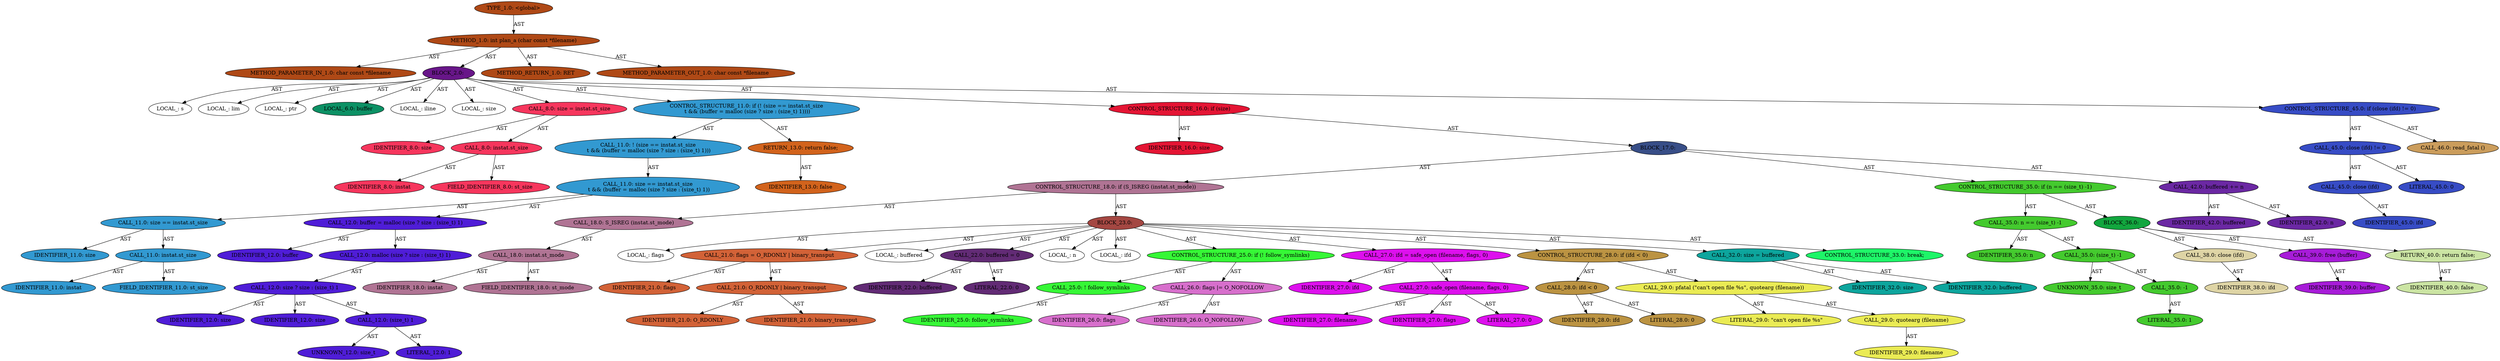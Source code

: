 // Combined AST
digraph {
	1000102 [label="METHOD_1.0: int plan_a (char const *filename)" fillcolor="#AF4916" style=filled]
	1000103 [label="METHOD_PARAMETER_IN_1.0: char const *filename" fillcolor="#AF4916" style=filled]
	1000104 [label="BLOCK_2.0: " fillcolor="#681689" style=filled]
	1000105 [label="LOCAL_: s" fillcolor=white style=filled]
	1000106 [label="LOCAL_: lim" fillcolor=white style=filled]
	1000107 [label="LOCAL_: ptr" fillcolor=white style=filled]
	1000108 [label="LOCAL_6.0: buffer" fillcolor="#0C9165" style=filled]
	1000109 [label="LOCAL_: iline" fillcolor=white style=filled]
	1000110 [label="LOCAL_: size" fillcolor=white style=filled]
	1000111 [label="CALL_8.0: size = instat.st_size" fillcolor="#F6365D" style=filled]
	1000112 [label="IDENTIFIER_8.0: size" fillcolor="#F6365D" style=filled]
	1000113 [label="CALL_8.0: instat.st_size" fillcolor="#F6365D" style=filled]
	1000114 [label="IDENTIFIER_8.0: instat" fillcolor="#F6365D" style=filled]
	1000115 [label="FIELD_IDENTIFIER_8.0: st_size" fillcolor="#F6365D" style=filled]
	1000116 [label="CONTROL_STRUCTURE_11.0: if (! (size == instat.st_size\n \t && (buffer = malloc (size ? size : (size_t) 1))))" fillcolor="#3299D1" style=filled]
	1000117 [label="CALL_11.0: ! (size == instat.st_size\n \t && (buffer = malloc (size ? size : (size_t) 1)))" fillcolor="#3299D1" style=filled]
	1000118 [label="CALL_11.0: size == instat.st_size\n \t && (buffer = malloc (size ? size : (size_t) 1))" fillcolor="#3299D1" style=filled]
	1000119 [label="CALL_11.0: size == instat.st_size" fillcolor="#3299D1" style=filled]
	1000120 [label="IDENTIFIER_11.0: size" fillcolor="#3299D1" style=filled]
	1000121 [label="CALL_11.0: instat.st_size" fillcolor="#3299D1" style=filled]
	1000122 [label="IDENTIFIER_11.0: instat" fillcolor="#3299D1" style=filled]
	1000123 [label="FIELD_IDENTIFIER_11.0: st_size" fillcolor="#3299D1" style=filled]
	1000124 [label="CALL_12.0: buffer = malloc (size ? size : (size_t) 1)" fillcolor="#4F1DD7" style=filled]
	1000125 [label="IDENTIFIER_12.0: buffer" fillcolor="#4F1DD7" style=filled]
	1000126 [label="CALL_12.0: malloc (size ? size : (size_t) 1)" fillcolor="#4F1DD7" style=filled]
	1000127 [label="CALL_12.0: size ? size : (size_t) 1" fillcolor="#4F1DD7" style=filled]
	1000128 [label="IDENTIFIER_12.0: size" fillcolor="#4F1DD7" style=filled]
	1000129 [label="IDENTIFIER_12.0: size" fillcolor="#4F1DD7" style=filled]
	1000130 [label="CALL_12.0: (size_t) 1" fillcolor="#4F1DD7" style=filled]
	1000131 [label="UNKNOWN_12.0: size_t" fillcolor="#4F1DD7" style=filled]
	1000132 [label="LITERAL_12.0: 1" fillcolor="#4F1DD7" style=filled]
	1000133 [label="RETURN_13.0: return false;" fillcolor="#D2631C" style=filled]
	1000134 [label="IDENTIFIER_13.0: false" fillcolor="#D2631C" style=filled]
	1000135 [label="CONTROL_STRUCTURE_16.0: if (size)" fillcolor="#E41534" style=filled]
	1000136 [label="IDENTIFIER_16.0: size" fillcolor="#E41534" style=filled]
	1000137 [label="BLOCK_17.0: " fillcolor="#384E87" style=filled]
	1000138 [label="CONTROL_STRUCTURE_18.0: if (S_ISREG (instat.st_mode))" fillcolor="#B07494" style=filled]
	1000139 [label="CALL_18.0: S_ISREG (instat.st_mode)" fillcolor="#B07494" style=filled]
	1000140 [label="CALL_18.0: instat.st_mode" fillcolor="#B07494" style=filled]
	1000141 [label="IDENTIFIER_18.0: instat" fillcolor="#B07494" style=filled]
	1000142 [label="FIELD_IDENTIFIER_18.0: st_mode" fillcolor="#B07494" style=filled]
	1000143 [label="BLOCK_23.0: " fillcolor="#A44742" style=filled]
	1000144 [label="LOCAL_: flags" fillcolor=white style=filled]
	1000145 [label="CALL_21.0: flags = O_RDONLY | binary_transput" fillcolor="#D26237" style=filled]
	1000146 [label="IDENTIFIER_21.0: flags" fillcolor="#D26237" style=filled]
	1000147 [label="CALL_21.0: O_RDONLY | binary_transput" fillcolor="#D26237" style=filled]
	1000148 [label="IDENTIFIER_21.0: O_RDONLY" fillcolor="#D26237" style=filled]
	1000149 [label="IDENTIFIER_21.0: binary_transput" fillcolor="#D26237" style=filled]
	1000150 [label="LOCAL_: buffered" fillcolor=white style=filled]
	1000151 [label="CALL_22.0: buffered = 0" fillcolor="#622B75" style=filled]
	1000152 [label="IDENTIFIER_22.0: buffered" fillcolor="#622B75" style=filled]
	1000153 [label="LITERAL_22.0: 0" fillcolor="#622B75" style=filled]
	1000154 [label="LOCAL_: n" fillcolor=white style=filled]
	1000155 [label="LOCAL_: ifd" fillcolor=white style=filled]
	1000156 [label="CONTROL_STRUCTURE_25.0: if (! follow_symlinks)" fillcolor="#36F736" style=filled]
	1000157 [label="CALL_25.0: ! follow_symlinks" fillcolor="#36F736" style=filled]
	1000158 [label="IDENTIFIER_25.0: follow_symlinks" fillcolor="#36F736" style=filled]
	1000159 [label="CALL_26.0: flags |= O_NOFOLLOW" fillcolor="#D76FCC" style=filled]
	1000160 [label="IDENTIFIER_26.0: flags" fillcolor="#D76FCC" style=filled]
	1000161 [label="IDENTIFIER_26.0: O_NOFOLLOW" fillcolor="#D76FCC" style=filled]
	1000162 [label="CALL_27.0: ifd = safe_open (filename, flags, 0)" fillcolor="#DD10ED" style=filled]
	1000163 [label="IDENTIFIER_27.0: ifd" fillcolor="#DD10ED" style=filled]
	1000164 [label="CALL_27.0: safe_open (filename, flags, 0)" fillcolor="#DD10ED" style=filled]
	1000165 [label="IDENTIFIER_27.0: filename" fillcolor="#DD10ED" style=filled]
	1000166 [label="IDENTIFIER_27.0: flags" fillcolor="#DD10ED" style=filled]
	1000167 [label="LITERAL_27.0: 0" fillcolor="#DD10ED" style=filled]
	1000168 [label="CONTROL_STRUCTURE_28.0: if (ifd < 0)" fillcolor="#BB9342" style=filled]
	1000169 [label="CALL_28.0: ifd < 0" fillcolor="#BB9342" style=filled]
	1000170 [label="IDENTIFIER_28.0: ifd" fillcolor="#BB9342" style=filled]
	1000171 [label="LITERAL_28.0: 0" fillcolor="#BB9342" style=filled]
	1000172 [label="CALL_29.0: pfatal (\"can't open file %s\", quotearg (filename))" fillcolor="#EAEB54" style=filled]
	1000173 [label="LITERAL_29.0: \"can't open file %s\"" fillcolor="#EAEB54" style=filled]
	1000174 [label="CALL_29.0: quotearg (filename)" fillcolor="#EAEB54" style=filled]
	1000175 [label="IDENTIFIER_29.0: filename" fillcolor="#EAEB54" style=filled]
	1000176 [label="CALL_32.0: size = buffered" fillcolor="#0DA59D" style=filled]
	1000177 [label="IDENTIFIER_32.0: size" fillcolor="#0DA59D" style=filled]
	1000178 [label="IDENTIFIER_32.0: buffered" fillcolor="#0DA59D" style=filled]
	1000179 [label="CONTROL_STRUCTURE_33.0: break;" fillcolor="#1EF568" style=filled]
	1000180 [label="CONTROL_STRUCTURE_35.0: if (n == (size_t) -1)" fillcolor="#44CA2E" style=filled]
	1000181 [label="CALL_35.0: n == (size_t) -1" fillcolor="#44CA2E" style=filled]
	1000182 [label="IDENTIFIER_35.0: n" fillcolor="#44CA2E" style=filled]
	1000183 [label="CALL_35.0: (size_t) -1" fillcolor="#44CA2E" style=filled]
	1000184 [label="UNKNOWN_35.0: size_t" fillcolor="#44CA2E" style=filled]
	1000185 [label="CALL_35.0: -1" fillcolor="#44CA2E" style=filled]
	1000186 [label="LITERAL_35.0: 1" fillcolor="#44CA2E" style=filled]
	1000187 [label="BLOCK_36.0: " fillcolor="#12A63E" style=filled]
	1000188 [label="CALL_38.0: close (ifd)" fillcolor="#DED4A5" style=filled]
	1000189 [label="IDENTIFIER_38.0: ifd" fillcolor="#DED4A5" style=filled]
	1000190 [label="CALL_39.0: free (buffer)" fillcolor="#A71CD8" style=filled]
	1000191 [label="IDENTIFIER_39.0: buffer" fillcolor="#A71CD8" style=filled]
	1000192 [label="RETURN_40.0: return false;" fillcolor="#CBE4A3" style=filled]
	1000193 [label="IDENTIFIER_40.0: false" fillcolor="#CBE4A3" style=filled]
	1000194 [label="CALL_42.0: buffered += n" fillcolor="#6B28A3" style=filled]
	1000195 [label="IDENTIFIER_42.0: buffered" fillcolor="#6B28A3" style=filled]
	1000196 [label="IDENTIFIER_42.0: n" fillcolor="#6B28A3" style=filled]
	1000197 [label="CONTROL_STRUCTURE_45.0: if (close (ifd) != 0)" fillcolor="#374CC5" style=filled]
	1000198 [label="CALL_45.0: close (ifd) != 0" fillcolor="#374CC5" style=filled]
	1000199 [label="CALL_45.0: close (ifd)" fillcolor="#374CC5" style=filled]
	1000200 [label="IDENTIFIER_45.0: ifd" fillcolor="#374CC5" style=filled]
	1000201 [label="LITERAL_45.0: 0" fillcolor="#374CC5" style=filled]
	1000202 [label="CALL_46.0: read_fatal ()" fillcolor="#CB9D5C" style=filled]
	1000203 [label="METHOD_RETURN_1.0: RET" fillcolor="#AF4916" style=filled]
	1000314 [label="METHOD_PARAMETER_OUT_1.0: char const *filename" fillcolor="#AF4916" style=filled]
	"1000100_1000102" [label="TYPE_1.0: <global>" fillcolor="#AF4916" style=filled]
	"1000100_1000102" -> 1000102 [label=AST color=black penwidth=1 style=solid]
	1000102 -> 1000103 [label=AST color=black penwidth=1 style=solid]
	1000102 -> 1000104 [label=AST color=black penwidth=1 style=solid]
	1000102 -> 1000203 [label=AST color=black penwidth=1 style=solid]
	1000102 -> 1000314 [label=AST color=black penwidth=1 style=solid]
	1000116 -> 1000133 [label=AST color=black penwidth=1 style=solid]
	1000187 -> 1000192 [label=AST color=black penwidth=1 style=solid]
	1000147 -> 1000149 [label=AST color=black penwidth=1 style=solid]
	1000169 -> 1000170 [label=AST color=black penwidth=1 style=solid]
	1000159 -> 1000161 [label=AST color=black penwidth=1 style=solid]
	1000188 -> 1000189 [label=AST color=black penwidth=1 style=solid]
	1000164 -> 1000165 [label=AST color=black penwidth=1 style=solid]
	1000172 -> 1000173 [label=AST color=black penwidth=1 style=solid]
	1000151 -> 1000153 [label=AST color=black penwidth=1 style=solid]
	1000135 -> 1000136 [label=AST color=black penwidth=1 style=solid]
	1000119 -> 1000120 [label=AST color=black penwidth=1 style=solid]
	1000198 -> 1000201 [label=AST color=black penwidth=1 style=solid]
	1000130 -> 1000132 [label=AST color=black penwidth=1 style=solid]
	1000190 -> 1000191 [label=AST color=black penwidth=1 style=solid]
	1000194 -> 1000196 [label=AST color=black penwidth=1 style=solid]
	1000121 -> 1000122 [label=AST color=black penwidth=1 style=solid]
	1000176 -> 1000178 [label=AST color=black penwidth=1 style=solid]
	1000124 -> 1000125 [label=AST color=black penwidth=1 style=solid]
	1000145 -> 1000146 [label=AST color=black penwidth=1 style=solid]
	1000147 -> 1000148 [label=AST color=black penwidth=1 style=solid]
	1000127 -> 1000129 [label=AST color=black penwidth=1 style=solid]
	1000185 -> 1000186 [label=AST color=black penwidth=1 style=solid]
	1000151 -> 1000152 [label=AST color=black penwidth=1 style=solid]
	1000157 -> 1000158 [label=AST color=black penwidth=1 style=solid]
	1000111 -> 1000112 [label=AST color=black penwidth=1 style=solid]
	1000164 -> 1000166 [label=AST color=black penwidth=1 style=solid]
	1000199 -> 1000200 [label=AST color=black penwidth=1 style=solid]
	1000174 -> 1000175 [label=AST color=black penwidth=1 style=solid]
	1000159 -> 1000160 [label=AST color=black penwidth=1 style=solid]
	1000176 -> 1000177 [label=AST color=black penwidth=1 style=solid]
	1000162 -> 1000163 [label=AST color=black penwidth=1 style=solid]
	1000194 -> 1000195 [label=AST color=black penwidth=1 style=solid]
	1000127 -> 1000128 [label=AST color=black penwidth=1 style=solid]
	1000140 -> 1000141 [label=AST color=black penwidth=1 style=solid]
	1000197 -> 1000202 [label=AST color=black penwidth=1 style=solid]
	1000113 -> 1000114 [label=AST color=black penwidth=1 style=solid]
	1000181 -> 1000182 [label=AST color=black penwidth=1 style=solid]
	1000169 -> 1000171 [label=AST color=black penwidth=1 style=solid]
	1000164 -> 1000167 [label=AST color=black penwidth=1 style=solid]
	1000133 -> 1000134 [label=AST color=black penwidth=1 style=solid]
	1000192 -> 1000193 [label=AST color=black penwidth=1 style=solid]
	1000104 -> 1000105 [label=AST color=black penwidth=1 style=solid]
	1000104 -> 1000106 [label=AST color=black penwidth=1 style=solid]
	1000104 -> 1000107 [label=AST color=black penwidth=1 style=solid]
	1000104 -> 1000108 [label=AST color=black penwidth=1 style=solid]
	1000104 -> 1000109 [label=AST color=black penwidth=1 style=solid]
	1000104 -> 1000110 [label=AST color=black penwidth=1 style=solid]
	1000104 -> 1000111 [label=AST color=black penwidth=1 style=solid]
	1000104 -> 1000116 [label=AST color=black penwidth=1 style=solid]
	1000104 -> 1000135 [label=AST color=black penwidth=1 style=solid]
	1000104 -> 1000197 [label=AST color=black penwidth=1 style=solid]
	1000111 -> 1000113 [label=AST color=black penwidth=1 style=solid]
	1000113 -> 1000115 [label=AST color=black penwidth=1 style=solid]
	1000119 -> 1000121 [label=AST color=black penwidth=1 style=solid]
	1000116 -> 1000117 [label=AST color=black penwidth=1 style=solid]
	1000117 -> 1000118 [label=AST color=black penwidth=1 style=solid]
	1000118 -> 1000119 [label=AST color=black penwidth=1 style=solid]
	1000118 -> 1000124 [label=AST color=black penwidth=1 style=solid]
	1000126 -> 1000127 [label=AST color=black penwidth=1 style=solid]
	1000124 -> 1000126 [label=AST color=black penwidth=1 style=solid]
	1000121 -> 1000123 [label=AST color=black penwidth=1 style=solid]
	1000127 -> 1000130 [label=AST color=black penwidth=1 style=solid]
	1000130 -> 1000131 [label=AST color=black penwidth=1 style=solid]
	1000135 -> 1000137 [label=AST color=black penwidth=1 style=solid]
	1000140 -> 1000142 [label=AST color=black penwidth=1 style=solid]
	1000198 -> 1000199 [label=AST color=black penwidth=1 style=solid]
	1000183 -> 1000184 [label=AST color=black penwidth=1 style=solid]
	1000138 -> 1000139 [label=AST color=black penwidth=1 style=solid]
	1000197 -> 1000198 [label=AST color=black penwidth=1 style=solid]
	1000181 -> 1000183 [label=AST color=black penwidth=1 style=solid]
	1000139 -> 1000140 [label=AST color=black penwidth=1 style=solid]
	1000180 -> 1000181 [label=AST color=black penwidth=1 style=solid]
	1000183 -> 1000185 [label=AST color=black penwidth=1 style=solid]
	1000137 -> 1000138 [label=AST color=black penwidth=1 style=solid]
	1000137 -> 1000180 [label=AST color=black penwidth=1 style=solid]
	1000137 -> 1000194 [label=AST color=black penwidth=1 style=solid]
	1000138 -> 1000143 [label=AST color=black penwidth=1 style=solid]
	1000143 -> 1000144 [label=AST color=black penwidth=1 style=solid]
	1000143 -> 1000145 [label=AST color=black penwidth=1 style=solid]
	1000143 -> 1000150 [label=AST color=black penwidth=1 style=solid]
	1000143 -> 1000151 [label=AST color=black penwidth=1 style=solid]
	1000143 -> 1000154 [label=AST color=black penwidth=1 style=solid]
	1000143 -> 1000155 [label=AST color=black penwidth=1 style=solid]
	1000143 -> 1000156 [label=AST color=black penwidth=1 style=solid]
	1000143 -> 1000162 [label=AST color=black penwidth=1 style=solid]
	1000143 -> 1000168 [label=AST color=black penwidth=1 style=solid]
	1000143 -> 1000176 [label=AST color=black penwidth=1 style=solid]
	1000143 -> 1000179 [label=AST color=black penwidth=1 style=solid]
	1000145 -> 1000147 [label=AST color=black penwidth=1 style=solid]
	1000156 -> 1000157 [label=AST color=black penwidth=1 style=solid]
	1000156 -> 1000159 [label=AST color=black penwidth=1 style=solid]
	1000162 -> 1000164 [label=AST color=black penwidth=1 style=solid]
	1000168 -> 1000169 [label=AST color=black penwidth=1 style=solid]
	1000168 -> 1000172 [label=AST color=black penwidth=1 style=solid]
	1000172 -> 1000174 [label=AST color=black penwidth=1 style=solid]
	1000180 -> 1000187 [label=AST color=black penwidth=1 style=solid]
	1000187 -> 1000188 [label=AST color=black penwidth=1 style=solid]
	1000187 -> 1000190 [label=AST color=black penwidth=1 style=solid]
}
